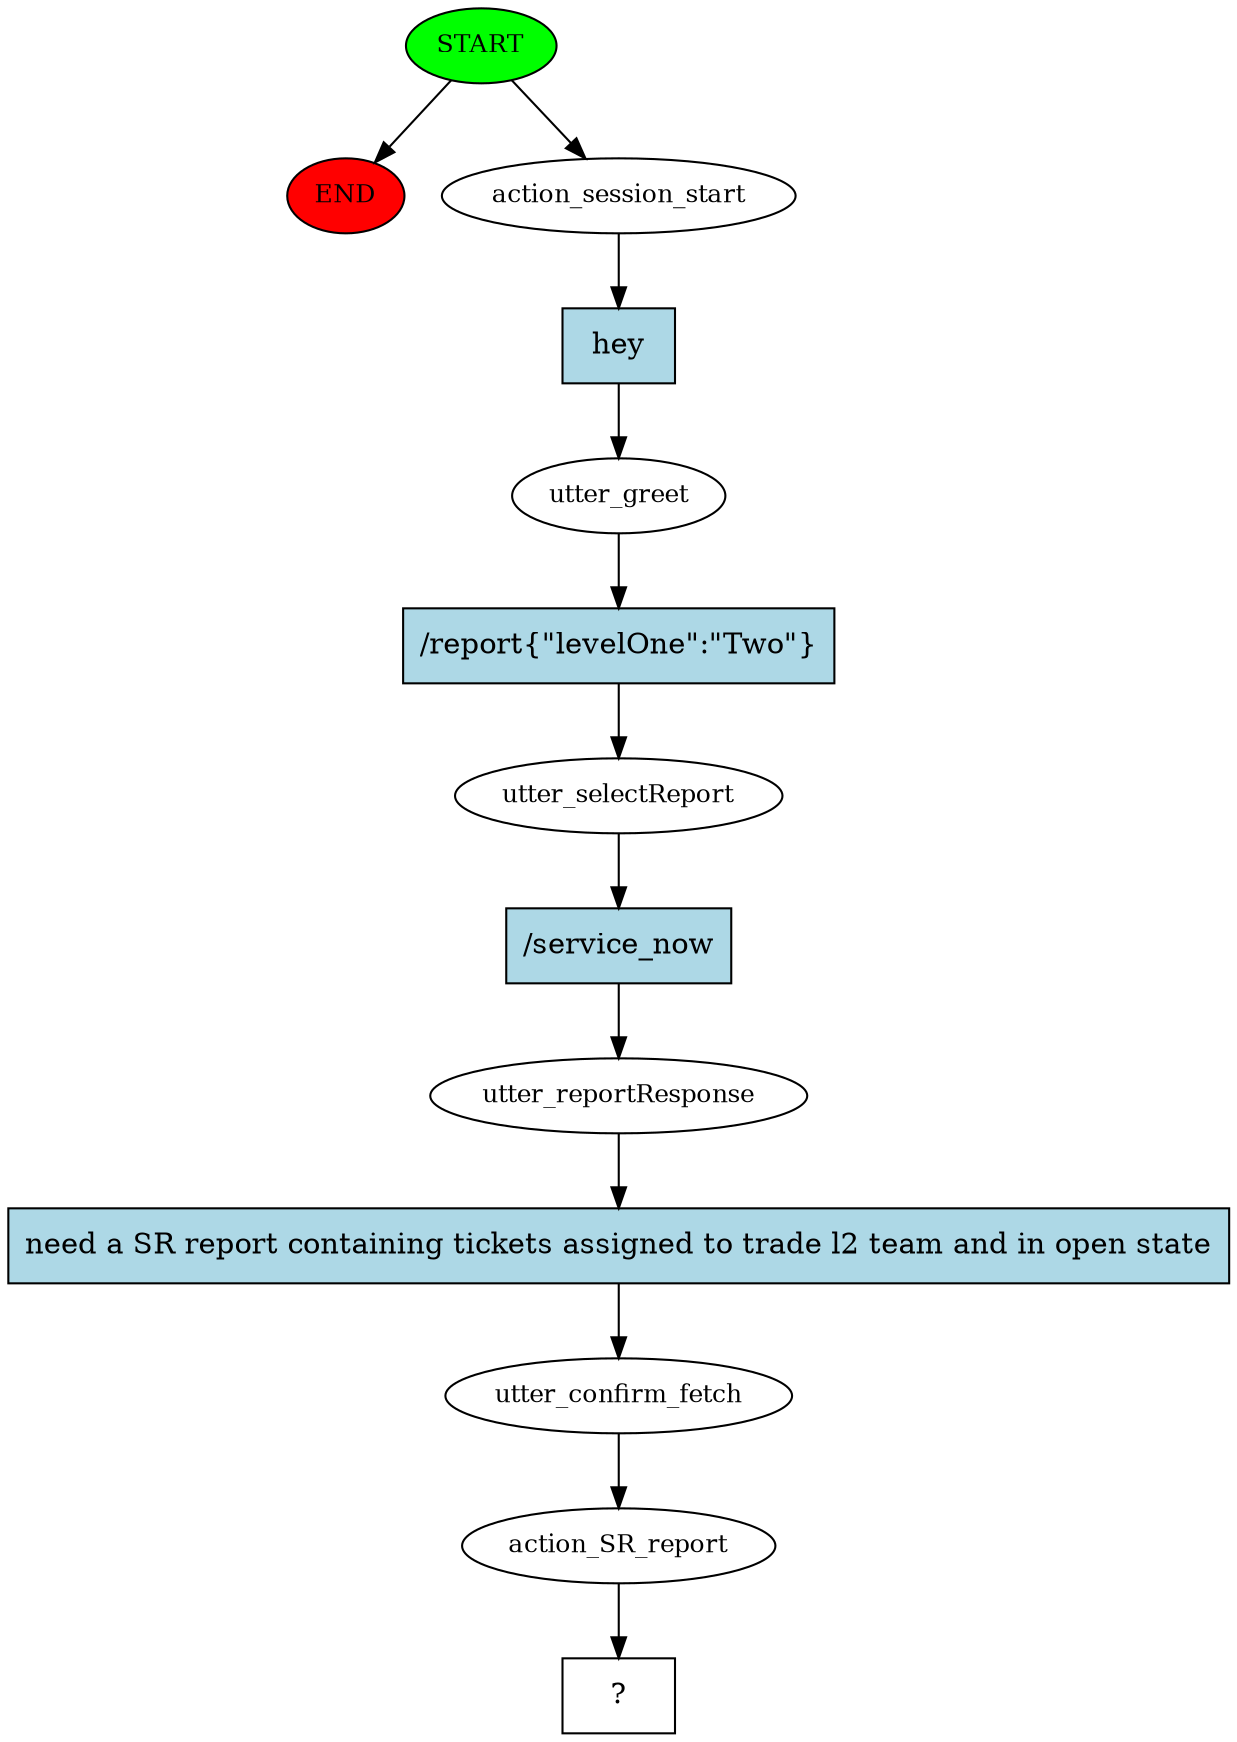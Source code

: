 digraph  {
0 [class="start active", fillcolor=green, fontsize=12, label=START, style=filled];
"-1" [class=end, fillcolor=red, fontsize=12, label=END, style=filled];
1 [class=active, fontsize=12, label=action_session_start];
2 [class=active, fontsize=12, label=utter_greet];
3 [class=active, fontsize=12, label=utter_selectReport];
4 [class=active, fontsize=12, label=utter_reportResponse];
5 [class=active, fontsize=12, label=utter_confirm_fetch];
6 [class=active, fontsize=12, label=action_SR_report];
7 [class="intent dashed active", label="  ?  ", shape=rect];
8 [class="intent active", fillcolor=lightblue, label=hey, shape=rect, style=filled];
9 [class="intent active", fillcolor=lightblue, label="/report{\"levelOne\":\"Two\"}", shape=rect, style=filled];
10 [class="intent active", fillcolor=lightblue, label="/service_now", shape=rect, style=filled];
11 [class="intent active", fillcolor=lightblue, label="need a SR report containing tickets assigned to trade l2 team and in open state", shape=rect, style=filled];
0 -> "-1"  [class="", key=NONE, label=""];
0 -> 1  [class=active, key=NONE, label=""];
1 -> 8  [class=active, key=0];
2 -> 9  [class=active, key=0];
3 -> 10  [class=active, key=0];
4 -> 11  [class=active, key=0];
5 -> 6  [class=active, key=NONE, label=""];
6 -> 7  [class=active, key=NONE, label=""];
8 -> 2  [class=active, key=0];
9 -> 3  [class=active, key=0];
10 -> 4  [class=active, key=0];
11 -> 5  [class=active, key=0];
}
